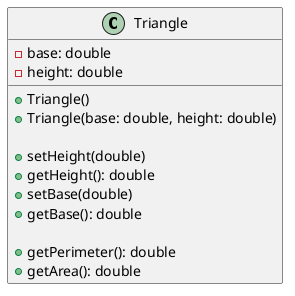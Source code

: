 @startuml

class Triangle {
    -base: double
    -height: double

    +Triangle()
    +Triangle(base: double, height: double)

    +setHeight(double)
    +getHeight(): double
    +setBase(double)
    +getBase(): double

    +getPerimeter(): double
    +getArea(): double
}

@enduml

